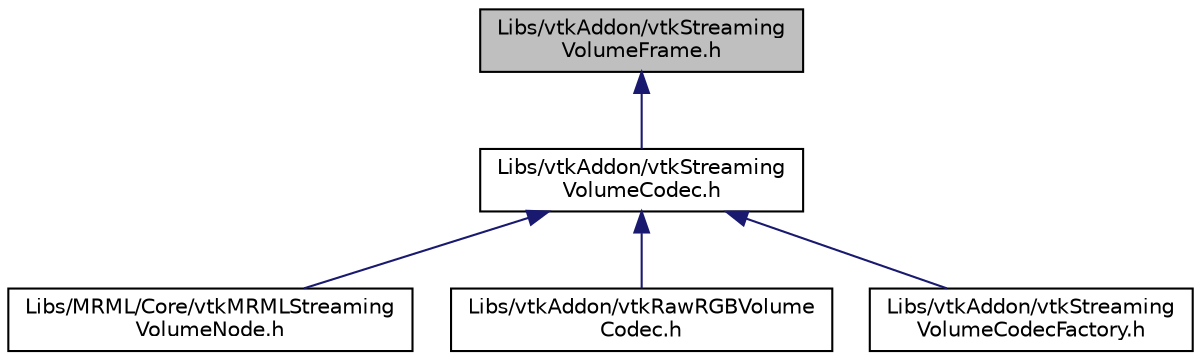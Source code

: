 digraph "Libs/vtkAddon/vtkStreamingVolumeFrame.h"
{
  bgcolor="transparent";
  edge [fontname="Helvetica",fontsize="10",labelfontname="Helvetica",labelfontsize="10"];
  node [fontname="Helvetica",fontsize="10",shape=record];
  Node6 [label="Libs/vtkAddon/vtkStreaming\lVolumeFrame.h",height=0.2,width=0.4,color="black", fillcolor="grey75", style="filled", fontcolor="black"];
  Node6 -> Node7 [dir="back",color="midnightblue",fontsize="10",style="solid",fontname="Helvetica"];
  Node7 [label="Libs/vtkAddon/vtkStreaming\lVolumeCodec.h",height=0.2,width=0.4,color="black",URL="$vtkStreamingVolumeCodec_8h.html"];
  Node7 -> Node8 [dir="back",color="midnightblue",fontsize="10",style="solid",fontname="Helvetica"];
  Node8 [label="Libs/MRML/Core/vtkMRMLStreaming\lVolumeNode.h",height=0.2,width=0.4,color="black",URL="$vtkMRMLStreamingVolumeNode_8h.html"];
  Node7 -> Node9 [dir="back",color="midnightblue",fontsize="10",style="solid",fontname="Helvetica"];
  Node9 [label="Libs/vtkAddon/vtkRawRGBVolume\lCodec.h",height=0.2,width=0.4,color="black",URL="$vtkRawRGBVolumeCodec_8h.html"];
  Node7 -> Node10 [dir="back",color="midnightblue",fontsize="10",style="solid",fontname="Helvetica"];
  Node10 [label="Libs/vtkAddon/vtkStreaming\lVolumeCodecFactory.h",height=0.2,width=0.4,color="black",URL="$vtkStreamingVolumeCodecFactory_8h.html"];
}
